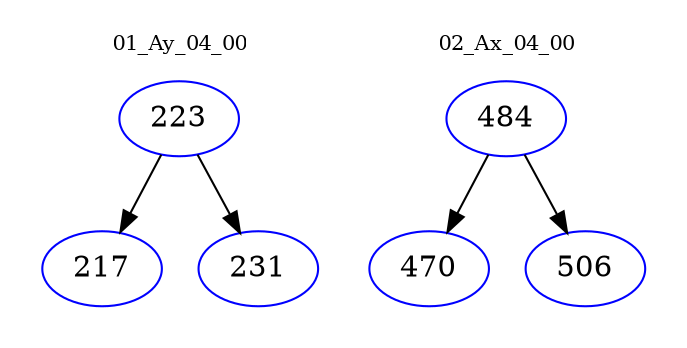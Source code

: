 digraph{
subgraph cluster_0 {
color = white
label = "01_Ay_04_00";
fontsize=10;
T0_223 [label="223", color="blue"]
T0_223 -> T0_217 [color="black"]
T0_217 [label="217", color="blue"]
T0_223 -> T0_231 [color="black"]
T0_231 [label="231", color="blue"]
}
subgraph cluster_1 {
color = white
label = "02_Ax_04_00";
fontsize=10;
T1_484 [label="484", color="blue"]
T1_484 -> T1_470 [color="black"]
T1_470 [label="470", color="blue"]
T1_484 -> T1_506 [color="black"]
T1_506 [label="506", color="blue"]
}
}
